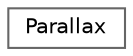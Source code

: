 digraph "Graphical Class Hierarchy"
{
 // LATEX_PDF_SIZE
  bgcolor="transparent";
  edge [fontname=Helvetica,fontsize=10,labelfontname=Helvetica,labelfontsize=10];
  node [fontname=Helvetica,fontsize=10,shape=box,height=0.2,width=0.4];
  rankdir="LR";
  Node0 [label="Parallax",height=0.2,width=0.4,color="grey40", fillcolor="white", style="filled",URL="$struct_parallax.html",tooltip="The parallax component."];
}
